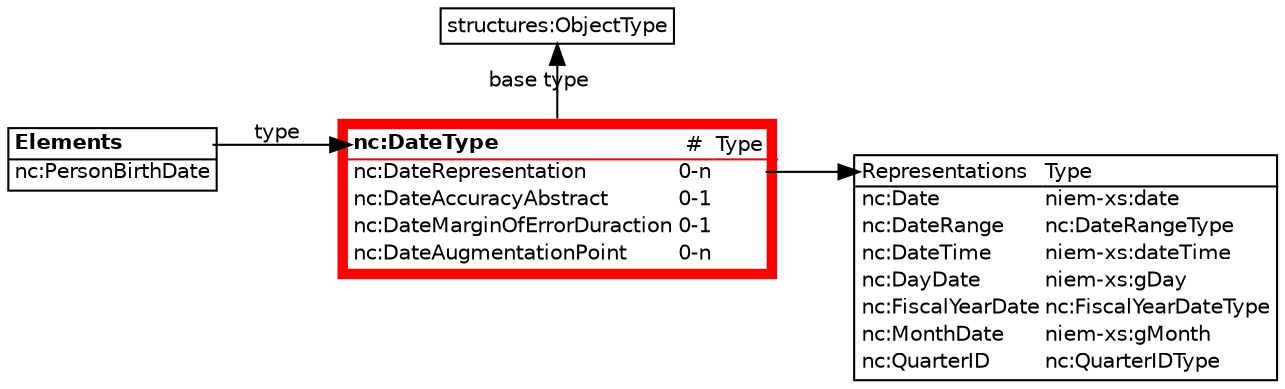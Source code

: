 digraph diagram {
  edge [fontname = "Helvetica", fontsize = 10, dir = forward];
  node [fontname = "Helvetica", fontsize = 10, width = 0, height = 0];
  rankdir=LR;

  node [shape=plain];
  "nc:DateType" [label = <
    <TABLE BORDER="5" COLOR="red" CELLBORDER="0" CELLPADDING="0">
      <TR>
        <TD ALIGN="LEFT" PORT="top"><B>nc:DateType</B></TD>
        <TD>#</TD>
        <TD ALIGN="LEFT">Type</TD>
      </TR>
      <HR/>
      <TR>
        <TD ALIGN="LEFT" HREF="../DateRepresentation" TARGET="_top" TITLE="A data concept for a representation of a date."
          >nc:DateRepresentation</TD>
        <TD>0-n</TD>
        <TD ALIGN="LEFT" TITLE="no type, abstract" PORT="representation"></TD>
      </TR>
      <TR>
        <TD ALIGN="LEFT">nc:DateAccuracyAbstract</TD>
        <TD>0-1</TD>
      </TR>
      <TR>
        <TD ALIGN="LEFT">nc:DateMarginOfErrorDuraction</TD>
        <TD>0-1</TD>
      </TR>
      <TR>
        <TD ALIGN="LEFT">nc:DateAugmentationPoint</TD>
        <TD>0-n</TD>
      </TR>
    </TABLE>
  >];

representations [label=<
  <TABLE BORDER="1" CELLBORDER="0" CELLPADDING="0">
    <TR>
      <TD PORT="top" ALIGN="LEFT">Representations</TD>
      <TD ALIGN="LEFT">Type</TD>
    </TR>
    <HR/>
    <TR>
      <TD ALIGN="LEFT">nc:Date</TD>
      <TD ALIGN="LEFT">niem-xs:date</TD>
    </TR>
    <TR>
      <TD ALIGN="LEFT">nc:DateRange</TD>
      <TD ALIGN="LEFT">nc:DateRangeType</TD>
    </TR>
    <TR>
      <TD ALIGN="LEFT">nc:DateTime</TD>
      <TD ALIGN="LEFT">niem-xs:dateTime</TD>
    </TR>
    <TR>
      <TD ALIGN="LEFT">nc:DayDate</TD>
      <TD ALIGN="LEFT">niem-xs:gDay</TD>
    </TR>
    <TR>
      <TD ALIGN="LEFT">nc:FiscalYearDate</TD>
      <TD ALIGN="LEFT">nc:FiscalYearDateType</TD>
    </TR>
    <TR>
      <TD ALIGN="LEFT">nc:MonthDate</TD>
      <TD ALIGN="LEFT">niem-xs:gMonth</TD>
    </TR>
    <TR>
      <TD ALIGN="LEFT">nc:QuarterID</TD>
      <TD ALIGN="LEFT">nc:QuarterIDType</TD>
    </TR>
</TABLE>
>];

elements_of_type [label=<
  <TABLE BORDER="1" CELLBORDER="0" CELLPADDING="0">
    <TR>
      <TD ALIGN="LEFT" PORT="top"><B>Elements</B></TD>
    </TR>
    <HR/>
    <TR>
      <TD ALIGN="LEFT" HREF="../PersonBirthDate" TARGET="_top">nc:PersonBirthDate</TD>
    </TR>
  </TABLE>
>];

"structures:ObjectType" [label=<
  <TABLE BORDER="1" CELLBORDER="0" CELLPADDING="0">
    <TR>
      <TD>structures:ObjectType</TD>
    </TR>
  </TABLE>
>];

{ rank = same;
  "structures:ObjectType";
  "nc:DateType";
}

"structures:ObjectType" -> "nc:DateType" [dir = back, label="base type"];

elements_of_type : top : e -> "nc:DateType" : top : w [label="type"];
"nc:DateType" : representation : e -> representations:top:w;

}

